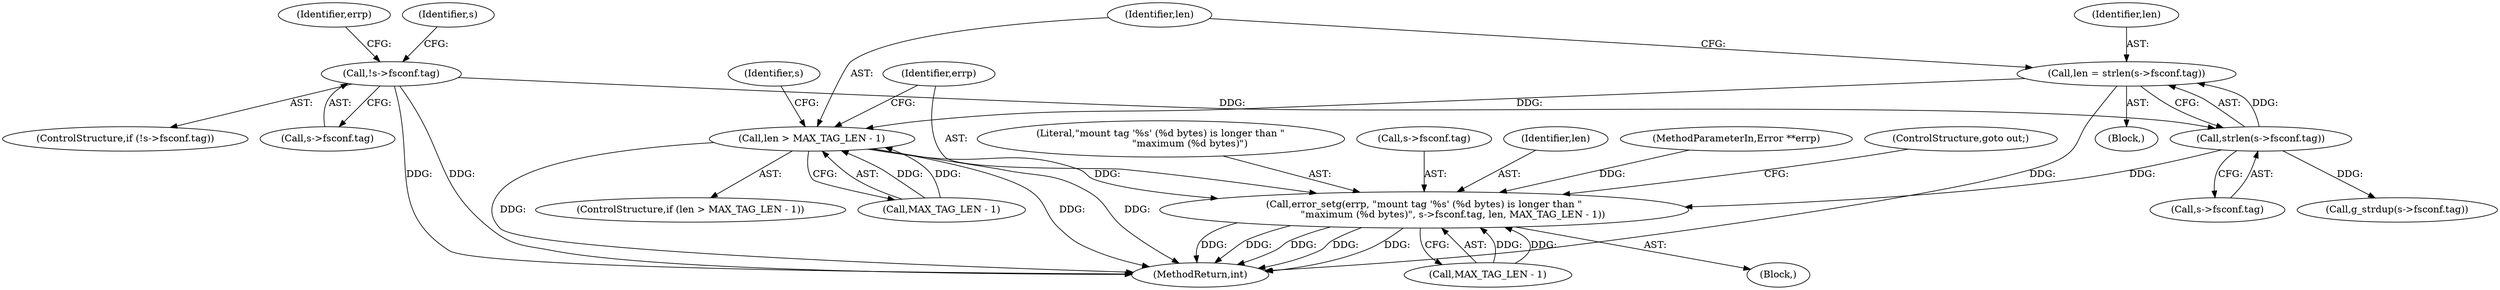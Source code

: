 digraph "0_qemu_4774718e5c194026ba5ee7a28d9be49be3080e42@API" {
"1000252" [label="(Call,len = strlen(s->fsconf.tag))"];
"1000254" [label="(Call,strlen(s->fsconf.tag))"];
"1000208" [label="(Call,!s->fsconf.tag)"];
"1000261" [label="(Call,len > MAX_TAG_LEN - 1)"];
"1000267" [label="(Call,error_setg(errp, \"mount tag '%s' (%d bytes) is longer than \"\n                   \"maximum (%d bytes)\", s->fsconf.tag, len, MAX_TAG_LEN - 1))"];
"1000261" [label="(Call,len > MAX_TAG_LEN - 1)"];
"1000227" [label="(Identifier,s)"];
"1000252" [label="(Call,len = strlen(s->fsconf.tag))"];
"1000253" [label="(Identifier,len)"];
"1000268" [label="(Identifier,errp)"];
"1000208" [label="(Call,!s->fsconf.tag)"];
"1000254" [label="(Call,strlen(s->fsconf.tag))"];
"1000276" [label="(Call,MAX_TAG_LEN - 1)"];
"1000269" [label="(Literal,\"mount tag '%s' (%d bytes) is longer than \"\n                   \"maximum (%d bytes)\")"];
"1000415" [label="(MethodReturn,int)"];
"1000282" [label="(Identifier,s)"];
"1000266" [label="(Block,)"];
"1000216" [label="(Identifier,errp)"];
"1000270" [label="(Call,s->fsconf.tag)"];
"1000275" [label="(Identifier,len)"];
"1000284" [label="(Call,g_strdup(s->fsconf.tag))"];
"1000255" [label="(Call,s->fsconf.tag)"];
"1000262" [label="(Identifier,len)"];
"1000107" [label="(Block,)"];
"1000260" [label="(ControlStructure,if (len > MAX_TAG_LEN - 1))"];
"1000267" [label="(Call,error_setg(errp, \"mount tag '%s' (%d bytes) is longer than \"\n                   \"maximum (%d bytes)\", s->fsconf.tag, len, MAX_TAG_LEN - 1))"];
"1000106" [label="(MethodParameterIn,Error **errp)"];
"1000263" [label="(Call,MAX_TAG_LEN - 1)"];
"1000279" [label="(ControlStructure,goto out;)"];
"1000209" [label="(Call,s->fsconf.tag)"];
"1000207" [label="(ControlStructure,if (!s->fsconf.tag))"];
"1000252" -> "1000107"  [label="AST: "];
"1000252" -> "1000254"  [label="CFG: "];
"1000253" -> "1000252"  [label="AST: "];
"1000254" -> "1000252"  [label="AST: "];
"1000262" -> "1000252"  [label="CFG: "];
"1000252" -> "1000415"  [label="DDG: "];
"1000254" -> "1000252"  [label="DDG: "];
"1000252" -> "1000261"  [label="DDG: "];
"1000254" -> "1000255"  [label="CFG: "];
"1000255" -> "1000254"  [label="AST: "];
"1000208" -> "1000254"  [label="DDG: "];
"1000254" -> "1000267"  [label="DDG: "];
"1000254" -> "1000284"  [label="DDG: "];
"1000208" -> "1000207"  [label="AST: "];
"1000208" -> "1000209"  [label="CFG: "];
"1000209" -> "1000208"  [label="AST: "];
"1000216" -> "1000208"  [label="CFG: "];
"1000227" -> "1000208"  [label="CFG: "];
"1000208" -> "1000415"  [label="DDG: "];
"1000208" -> "1000415"  [label="DDG: "];
"1000261" -> "1000260"  [label="AST: "];
"1000261" -> "1000263"  [label="CFG: "];
"1000262" -> "1000261"  [label="AST: "];
"1000263" -> "1000261"  [label="AST: "];
"1000268" -> "1000261"  [label="CFG: "];
"1000282" -> "1000261"  [label="CFG: "];
"1000261" -> "1000415"  [label="DDG: "];
"1000261" -> "1000415"  [label="DDG: "];
"1000261" -> "1000415"  [label="DDG: "];
"1000263" -> "1000261"  [label="DDG: "];
"1000263" -> "1000261"  [label="DDG: "];
"1000261" -> "1000267"  [label="DDG: "];
"1000267" -> "1000266"  [label="AST: "];
"1000267" -> "1000276"  [label="CFG: "];
"1000268" -> "1000267"  [label="AST: "];
"1000269" -> "1000267"  [label="AST: "];
"1000270" -> "1000267"  [label="AST: "];
"1000275" -> "1000267"  [label="AST: "];
"1000276" -> "1000267"  [label="AST: "];
"1000279" -> "1000267"  [label="CFG: "];
"1000267" -> "1000415"  [label="DDG: "];
"1000267" -> "1000415"  [label="DDG: "];
"1000267" -> "1000415"  [label="DDG: "];
"1000267" -> "1000415"  [label="DDG: "];
"1000267" -> "1000415"  [label="DDG: "];
"1000106" -> "1000267"  [label="DDG: "];
"1000276" -> "1000267"  [label="DDG: "];
"1000276" -> "1000267"  [label="DDG: "];
}
